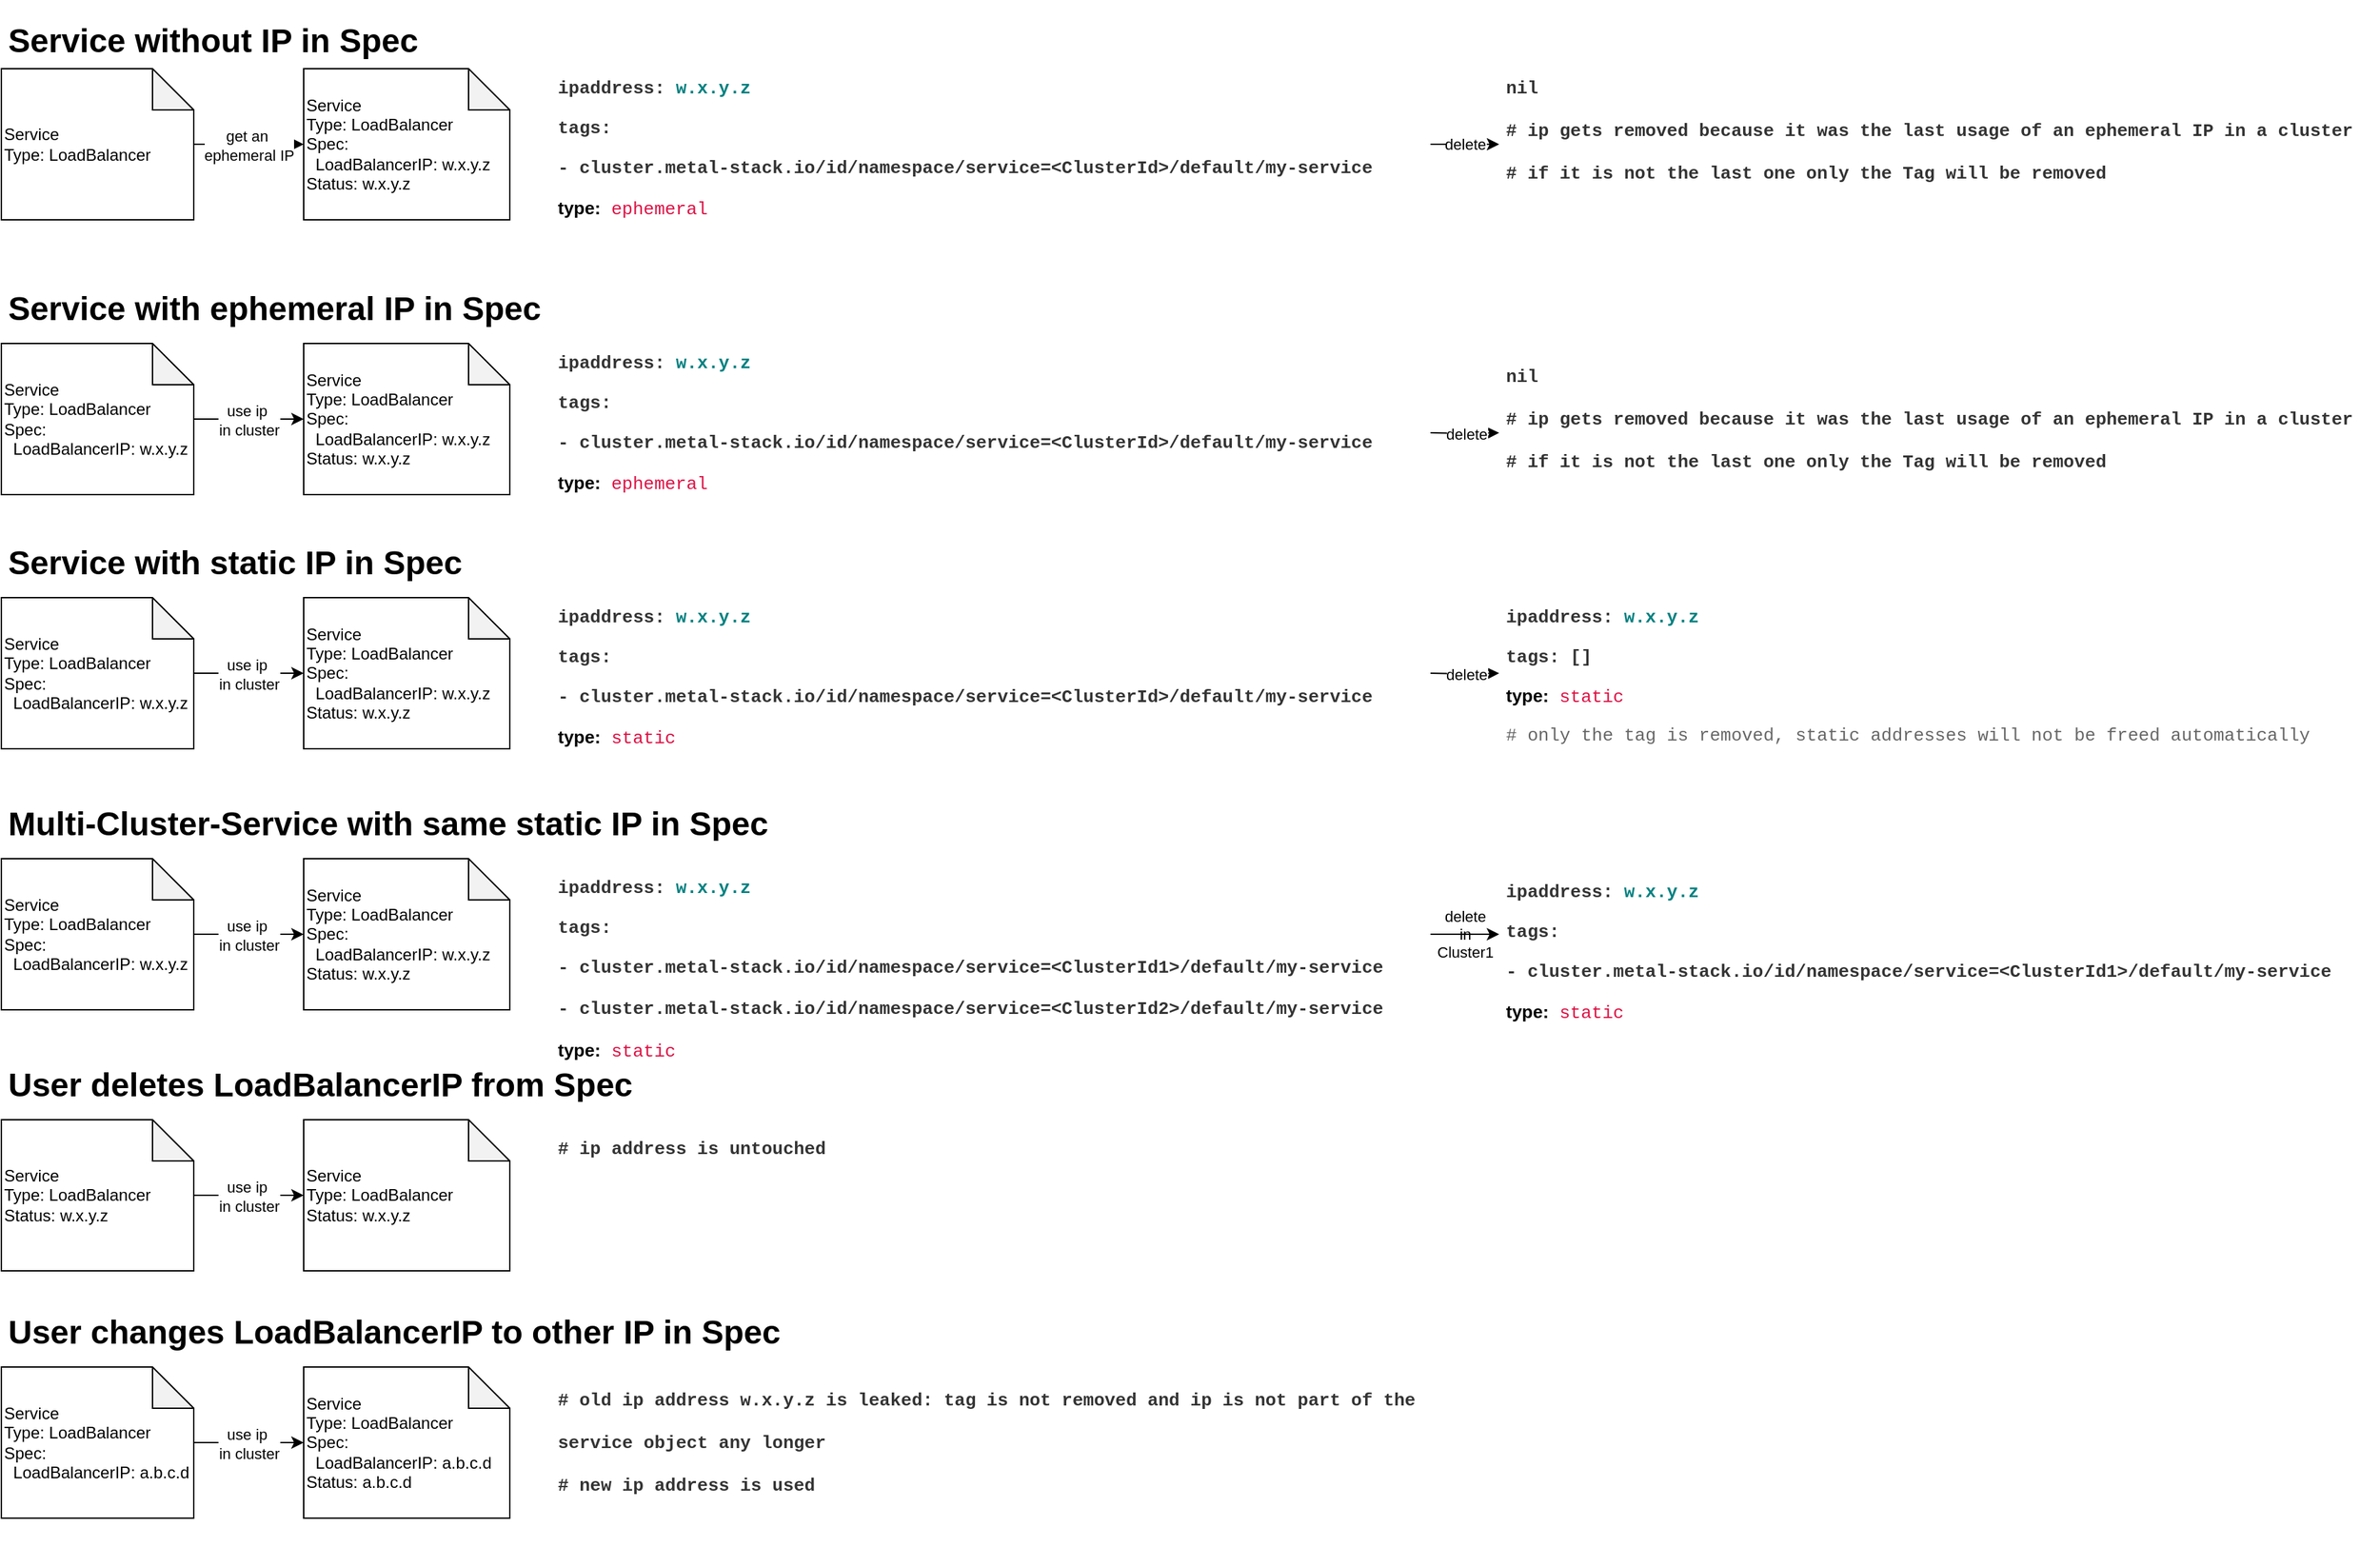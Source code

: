 <mxfile version="14.2.4" type="embed">
    <diagram id="bacc3Am51Fc0bg4kG6PM" name="Page-1">
        <mxGraphModel dx="1052" dy="771" grid="1" gridSize="10" guides="1" tooltips="1" connect="1" arrows="1" fold="1" page="1" pageScale="1" pageWidth="850" pageHeight="1100" math="0" shadow="0">
            <root>
                <mxCell id="0"/>
                <mxCell id="1" parent="0"/>
                <mxCell id="3" value="get an&amp;nbsp;&lt;br&gt;ephemeral IP" style="edgeStyle=orthogonalEdgeStyle;rounded=0;orthogonalLoop=1;jettySize=auto;html=1;" edge="1" parent="1" source="2">
                    <mxGeometry relative="1" as="geometry">
                        <mxPoint x="260" y="215" as="targetPoint"/>
                    </mxGeometry>
                </mxCell>
                <mxCell id="2" value="Service&lt;br&gt;Type: LoadBalancer&lt;br&gt;" style="shape=note;whiteSpace=wrap;html=1;backgroundOutline=1;darkOpacity=0.05;align=left;" vertex="1" parent="1">
                    <mxGeometry x="40" y="160" width="140" height="110" as="geometry"/>
                </mxCell>
                <mxCell id="4" value="Service&lt;br&gt;Type: LoadBalancer&lt;br&gt;Spec:&lt;br&gt;&amp;nbsp; LoadBalancerIP: w.x.y.z&lt;br&gt;Status: w.x.y.z" style="shape=note;whiteSpace=wrap;html=1;backgroundOutline=1;darkOpacity=0.05;align=left;" vertex="1" parent="1">
                    <mxGeometry x="260" y="160" width="150" height="110" as="geometry"/>
                </mxCell>
                <mxCell id="6" value="&lt;h1&gt;Service without IP in Spec&lt;/h1&gt;" style="text;html=1;strokeColor=none;fillColor=none;spacing=5;spacingTop=-20;whiteSpace=wrap;overflow=hidden;rounded=0;align=left;" vertex="1" parent="1">
                    <mxGeometry x="40" y="120" width="320" height="120" as="geometry"/>
                </mxCell>
                <mxCell id="20" value="delete" style="edgeStyle=orthogonalEdgeStyle;rounded=0;orthogonalLoop=1;jettySize=auto;html=1;" edge="1" parent="1" source="8" target="19">
                    <mxGeometry relative="1" as="geometry"/>
                </mxCell>
                <mxCell id="8" value="&lt;h1&gt;&lt;span class=&quot;hljs-attr&quot; style=&quot;box-sizing: border-box ; margin: 0px ; padding: 0px ; vertical-align: baseline ; border: 0px solid ; font-size: 13px ; color: rgb(51 , 51 , 51) ; font-family: &amp;#34;menlo&amp;#34; , &amp;#34;monaco&amp;#34; , &amp;#34;consolas&amp;#34; , &amp;#34;liberation mono&amp;#34; , &amp;#34;courier new&amp;#34; , monospace&quot;&gt;ipaddress:&lt;/span&gt;&lt;span style=&quot;color: rgb(51 , 51 , 51) ; font-family: &amp;#34;menlo&amp;#34; , &amp;#34;monaco&amp;#34; , &amp;#34;consolas&amp;#34; , &amp;#34;liberation mono&amp;#34; , &amp;#34;courier new&amp;#34; , monospace ; font-size: 13px&quot;&gt; &lt;/span&gt;&lt;span class=&quot;hljs-number&quot; style=&quot;box-sizing: border-box ; margin: 0px ; padding: 0px ; vertical-align: baseline ; border: 0px solid ; font-size: 13px ; color: teal ; font-family: &amp;#34;menlo&amp;#34; , &amp;#34;monaco&amp;#34; , &amp;#34;consolas&amp;#34; , &amp;#34;liberation mono&amp;#34; , &amp;#34;courier new&amp;#34; , monospace&quot;&gt;w.x.y.z&lt;/span&gt;&lt;span style=&quot;color: rgb(51 , 51 , 51) ; font-family: &amp;#34;menlo&amp;#34; , &amp;#34;monaco&amp;#34; , &amp;#34;consolas&amp;#34; , &amp;#34;liberation mono&amp;#34; , &amp;#34;courier new&amp;#34; , monospace ; font-size: 13px&quot;&gt;&lt;br&gt;&lt;/span&gt;&lt;span class=&quot;hljs-attr&quot; style=&quot;box-sizing: border-box ; margin: 0px ; padding: 0px ; vertical-align: baseline ; border: 0px solid ; font-size: 13px ; color: rgb(51 , 51 , 51) ; font-family: &amp;#34;menlo&amp;#34; , &amp;#34;monaco&amp;#34; , &amp;#34;consolas&amp;#34; , &amp;#34;liberation mono&amp;#34; , &amp;#34;courier new&amp;#34; , monospace&quot;&gt;tags:&lt;br&gt;-&amp;nbsp;&lt;/span&gt;&lt;font color=&quot;#333333&quot; face=&quot;menlo, monaco, consolas, liberation mono, courier new, monospace&quot;&gt;&lt;span style=&quot;font-size: 13px&quot;&gt;cluster.metal-stack.io/id/namespace/service=&amp;lt;ClusterId&amp;gt;/default/my-service&lt;br&gt;&lt;/span&gt;&lt;/font&gt;&lt;font style=&quot;font-size: 13px&quot;&gt;type:&lt;/font&gt;&lt;span style=&quot;font-weight: normal ; color: rgb(51 , 51 , 51) ; font-family: &amp;#34;menlo&amp;#34; , &amp;#34;monaco&amp;#34; , &amp;#34;consolas&amp;#34; , &amp;#34;liberation mono&amp;#34; , &amp;#34;courier new&amp;#34; , monospace ; font-size: 13px&quot;&gt; &lt;/span&gt;&lt;span class=&quot;hljs-string&quot; style=&quot;font-weight: normal ; box-sizing: border-box ; margin: 0px ; padding: 0px ; vertical-align: baseline ; border: 0px solid ; font-size: 13px ; color: rgb(221 , 17 , 68) ; font-family: &amp;#34;menlo&amp;#34; , &amp;#34;monaco&amp;#34; , &amp;#34;consolas&amp;#34; , &amp;#34;liberation mono&amp;#34; , &amp;#34;courier new&amp;#34; , monospace&quot;&gt;ephemeral&lt;/span&gt;&lt;font color=&quot;#333333&quot; face=&quot;menlo, monaco, consolas, liberation mono, courier new, monospace&quot;&gt;&lt;span style=&quot;font-size: 13px&quot;&gt;&lt;br&gt;&lt;/span&gt;&lt;/font&gt;&lt;/h1&gt;" style="text;html=1;spacing=5;spacingTop=-20;whiteSpace=wrap;overflow=hidden;rounded=0;align=left;labelBackgroundColor=#ffffff;labelBorderColor=none;" vertex="1" parent="1">
                    <mxGeometry x="440" y="150" width="640" height="130" as="geometry"/>
                </mxCell>
                <mxCell id="9" value="use ip&amp;nbsp;&lt;br&gt;in cluster" style="edgeStyle=orthogonalEdgeStyle;rounded=0;orthogonalLoop=1;jettySize=auto;html=1;" edge="1" parent="1" source="10">
                    <mxGeometry relative="1" as="geometry">
                        <mxPoint x="260" y="415" as="targetPoint"/>
                    </mxGeometry>
                </mxCell>
                <mxCell id="10" value="Service&lt;br&gt;Type: LoadBalancer&lt;br&gt;Spec:&lt;br&gt;&amp;nbsp; LoadBalancerIP: w.x.y.z" style="shape=note;whiteSpace=wrap;html=1;backgroundOutline=1;darkOpacity=0.05;align=left;" vertex="1" parent="1">
                    <mxGeometry x="40" y="360" width="140" height="110" as="geometry"/>
                </mxCell>
                <mxCell id="11" value="Service&lt;br&gt;Type: LoadBalancer&lt;br&gt;Spec:&lt;br&gt;&amp;nbsp; LoadBalancerIP: w.x.y.z&lt;br&gt;Status: w.x.y.z" style="shape=note;whiteSpace=wrap;html=1;backgroundOutline=1;darkOpacity=0.05;align=left;" vertex="1" parent="1">
                    <mxGeometry x="260" y="360" width="150" height="110" as="geometry"/>
                </mxCell>
                <mxCell id="12" value="&lt;h1&gt;Service with ephemeral IP in Spec&lt;/h1&gt;" style="text;html=1;strokeColor=none;fillColor=none;spacing=5;spacingTop=-20;whiteSpace=wrap;overflow=hidden;rounded=0;align=left;" vertex="1" parent="1">
                    <mxGeometry x="40" y="315" width="420" height="50" as="geometry"/>
                </mxCell>
                <mxCell id="13" value="&lt;h1&gt;&lt;span class=&quot;hljs-attr&quot; style=&quot;box-sizing: border-box ; margin: 0px ; padding: 0px ; vertical-align: baseline ; border: 0px solid ; font-size: 13px ; color: rgb(51 , 51 , 51) ; font-family: &amp;#34;menlo&amp;#34; , &amp;#34;monaco&amp;#34; , &amp;#34;consolas&amp;#34; , &amp;#34;liberation mono&amp;#34; , &amp;#34;courier new&amp;#34; , monospace&quot;&gt;ipaddress:&lt;/span&gt;&lt;span style=&quot;color: rgb(51 , 51 , 51) ; font-family: &amp;#34;menlo&amp;#34; , &amp;#34;monaco&amp;#34; , &amp;#34;consolas&amp;#34; , &amp;#34;liberation mono&amp;#34; , &amp;#34;courier new&amp;#34; , monospace ; font-size: 13px&quot;&gt; &lt;/span&gt;&lt;span class=&quot;hljs-number&quot; style=&quot;box-sizing: border-box ; margin: 0px ; padding: 0px ; vertical-align: baseline ; border: 0px solid ; font-size: 13px ; color: teal ; font-family: &amp;#34;menlo&amp;#34; , &amp;#34;monaco&amp;#34; , &amp;#34;consolas&amp;#34; , &amp;#34;liberation mono&amp;#34; , &amp;#34;courier new&amp;#34; , monospace&quot;&gt;w.x.y.z&lt;/span&gt;&lt;span style=&quot;color: rgb(51 , 51 , 51) ; font-family: &amp;#34;menlo&amp;#34; , &amp;#34;monaco&amp;#34; , &amp;#34;consolas&amp;#34; , &amp;#34;liberation mono&amp;#34; , &amp;#34;courier new&amp;#34; , monospace ; font-size: 13px&quot;&gt;&lt;br&gt;&lt;/span&gt;&lt;span class=&quot;hljs-attr&quot; style=&quot;box-sizing: border-box ; margin: 0px ; padding: 0px ; vertical-align: baseline ; border: 0px solid ; font-size: 13px ; color: rgb(51 , 51 , 51) ; font-family: &amp;#34;menlo&amp;#34; , &amp;#34;monaco&amp;#34; , &amp;#34;consolas&amp;#34; , &amp;#34;liberation mono&amp;#34; , &amp;#34;courier new&amp;#34; , monospace&quot;&gt;tags:&lt;br&gt;-&amp;nbsp;&lt;/span&gt;&lt;font color=&quot;#333333&quot; face=&quot;menlo, monaco, consolas, liberation mono, courier new, monospace&quot;&gt;&lt;span style=&quot;font-size: 13px&quot;&gt;cluster.metal-stack.io/id/namespace/service=&amp;lt;ClusterId&amp;gt;/default/my-service&lt;br&gt;&lt;/span&gt;&lt;/font&gt;&lt;font style=&quot;font-size: 13px&quot;&gt;type:&lt;/font&gt;&lt;span style=&quot;font-weight: normal ; color: rgb(51 , 51 , 51) ; font-family: &amp;#34;menlo&amp;#34; , &amp;#34;monaco&amp;#34; , &amp;#34;consolas&amp;#34; , &amp;#34;liberation mono&amp;#34; , &amp;#34;courier new&amp;#34; , monospace ; font-size: 13px&quot;&gt; &lt;/span&gt;&lt;span class=&quot;hljs-string&quot; style=&quot;font-weight: normal ; box-sizing: border-box ; margin: 0px ; padding: 0px ; vertical-align: baseline ; border: 0px solid ; font-size: 13px ; color: rgb(221 , 17 , 68) ; font-family: &amp;#34;menlo&amp;#34; , &amp;#34;monaco&amp;#34; , &amp;#34;consolas&amp;#34; , &amp;#34;liberation mono&amp;#34; , &amp;#34;courier new&amp;#34; , monospace&quot;&gt;ephemeral&lt;/span&gt;&lt;font color=&quot;#333333&quot; face=&quot;menlo, monaco, consolas, liberation mono, courier new, monospace&quot;&gt;&lt;span style=&quot;font-size: 13px&quot;&gt;&lt;br&gt;&lt;/span&gt;&lt;/font&gt;&lt;/h1&gt;" style="text;html=1;spacing=5;spacingTop=-20;whiteSpace=wrap;overflow=hidden;rounded=0;align=left;labelBackgroundColor=#ffffff;" vertex="1" parent="1">
                    <mxGeometry x="440" y="350" width="640" height="130" as="geometry"/>
                </mxCell>
                <mxCell id="14" value="use ip&amp;nbsp;&lt;br&gt;in cluster" style="edgeStyle=orthogonalEdgeStyle;rounded=0;orthogonalLoop=1;jettySize=auto;html=1;" edge="1" parent="1" source="15">
                    <mxGeometry relative="1" as="geometry">
                        <mxPoint x="260" y="600" as="targetPoint"/>
                    </mxGeometry>
                </mxCell>
                <mxCell id="15" value="Service&lt;br&gt;Type: LoadBalancer&lt;br&gt;Spec:&lt;br&gt;&amp;nbsp; LoadBalancerIP: w.x.y.z" style="shape=note;whiteSpace=wrap;html=1;backgroundOutline=1;darkOpacity=0.05;align=left;" vertex="1" parent="1">
                    <mxGeometry x="40" y="545" width="140" height="110" as="geometry"/>
                </mxCell>
                <mxCell id="16" value="Service&lt;br&gt;Type: LoadBalancer&lt;br&gt;Spec:&lt;br&gt;&amp;nbsp; LoadBalancerIP: w.x.y.z&lt;br&gt;Status: w.x.y.z" style="shape=note;whiteSpace=wrap;html=1;backgroundOutline=1;darkOpacity=0.05;align=left;" vertex="1" parent="1">
                    <mxGeometry x="260" y="545" width="150" height="110" as="geometry"/>
                </mxCell>
                <mxCell id="17" value="&lt;h1&gt;Service with static IP in Spec&lt;/h1&gt;" style="text;html=1;strokeColor=none;fillColor=none;spacing=5;spacingTop=-20;whiteSpace=wrap;overflow=hidden;rounded=0;align=left;" vertex="1" parent="1">
                    <mxGeometry x="40" y="500" width="420" height="50" as="geometry"/>
                </mxCell>
                <mxCell id="18" value="&lt;h1&gt;&lt;span class=&quot;hljs-attr&quot; style=&quot;box-sizing: border-box ; margin: 0px ; padding: 0px ; vertical-align: baseline ; border: 0px solid ; font-size: 13px ; color: rgb(51 , 51 , 51) ; font-family: &amp;#34;menlo&amp;#34; , &amp;#34;monaco&amp;#34; , &amp;#34;consolas&amp;#34; , &amp;#34;liberation mono&amp;#34; , &amp;#34;courier new&amp;#34; , monospace&quot;&gt;ipaddress:&lt;/span&gt;&lt;span style=&quot;color: rgb(51 , 51 , 51) ; font-family: &amp;#34;menlo&amp;#34; , &amp;#34;monaco&amp;#34; , &amp;#34;consolas&amp;#34; , &amp;#34;liberation mono&amp;#34; , &amp;#34;courier new&amp;#34; , monospace ; font-size: 13px&quot;&gt;&amp;nbsp;&lt;/span&gt;&lt;span style=&quot;font-family: &amp;#34;menlo&amp;#34; , &amp;#34;monaco&amp;#34; , &amp;#34;consolas&amp;#34; , &amp;#34;liberation mono&amp;#34; , &amp;#34;courier new&amp;#34; , monospace ; font-size: 13px&quot;&gt;&lt;font color=&quot;#008080&quot;&gt;w.x.y.z&lt;/font&gt;&lt;/span&gt;&lt;span style=&quot;color: rgb(51 , 51 , 51) ; font-family: &amp;#34;menlo&amp;#34; , &amp;#34;monaco&amp;#34; , &amp;#34;consolas&amp;#34; , &amp;#34;liberation mono&amp;#34; , &amp;#34;courier new&amp;#34; , monospace ; font-size: 13px&quot;&gt;&lt;br&gt;&lt;/span&gt;&lt;span class=&quot;hljs-attr&quot; style=&quot;box-sizing: border-box ; margin: 0px ; padding: 0px ; vertical-align: baseline ; border: 0px solid ; font-size: 13px ; color: rgb(51 , 51 , 51) ; font-family: &amp;#34;menlo&amp;#34; , &amp;#34;monaco&amp;#34; , &amp;#34;consolas&amp;#34; , &amp;#34;liberation mono&amp;#34; , &amp;#34;courier new&amp;#34; , monospace&quot;&gt;tags:&lt;br&gt;-&amp;nbsp;&lt;/span&gt;&lt;font color=&quot;#333333&quot; face=&quot;menlo, monaco, consolas, liberation mono, courier new, monospace&quot;&gt;&lt;span style=&quot;font-size: 13px&quot;&gt;cluster.metal-stack.io/id/namespace/service=&amp;lt;ClusterId&amp;gt;/default/my-service&lt;br&gt;&lt;/span&gt;&lt;/font&gt;&lt;font style=&quot;font-size: 13px&quot;&gt;type:&lt;/font&gt;&lt;span style=&quot;font-weight: normal ; color: rgb(51 , 51 , 51) ; font-family: &amp;#34;menlo&amp;#34; , &amp;#34;monaco&amp;#34; , &amp;#34;consolas&amp;#34; , &amp;#34;liberation mono&amp;#34; , &amp;#34;courier new&amp;#34; , monospace ; font-size: 13px&quot;&gt; &lt;/span&gt;&lt;span class=&quot;hljs-string&quot; style=&quot;font-weight: normal ; box-sizing: border-box ; margin: 0px ; padding: 0px ; vertical-align: baseline ; border: 0px solid ; font-size: 13px ; color: rgb(221 , 17 , 68) ; font-family: &amp;#34;menlo&amp;#34; , &amp;#34;monaco&amp;#34; , &amp;#34;consolas&amp;#34; , &amp;#34;liberation mono&amp;#34; , &amp;#34;courier new&amp;#34; , monospace&quot;&gt;static&lt;/span&gt;&lt;font color=&quot;#333333&quot; face=&quot;menlo, monaco, consolas, liberation mono, courier new, monospace&quot;&gt;&lt;span style=&quot;font-size: 13px&quot;&gt;&lt;br&gt;&lt;/span&gt;&lt;/font&gt;&lt;/h1&gt;" style="text;html=1;spacing=5;spacingTop=-20;whiteSpace=wrap;overflow=hidden;rounded=0;align=left;labelBackgroundColor=#ffffff;" vertex="1" parent="1">
                    <mxGeometry x="440" y="535" width="640" height="130" as="geometry"/>
                </mxCell>
                <mxCell id="19" value="&lt;h1&gt;&lt;font color=&quot;#333333&quot; face=&quot;menlo, monaco, consolas, liberation mono, courier new, monospace&quot;&gt;&lt;span style=&quot;font-size: 13px&quot;&gt;nil&lt;br&gt;# ip gets removed because it was the last usage of an ephemeral IP in a cluster&amp;nbsp;&lt;br&gt;# if it is not the last one only the Tag will be removed&lt;/span&gt;&lt;/font&gt;&lt;/h1&gt;" style="text;html=1;spacing=5;spacingTop=-20;whiteSpace=wrap;overflow=hidden;rounded=0;align=left;labelBackgroundColor=#ffffff;" vertex="1" parent="1">
                    <mxGeometry x="1130" y="150" width="640" height="130" as="geometry"/>
                </mxCell>
                <mxCell id="21" value="delete" style="edgeStyle=orthogonalEdgeStyle;rounded=0;orthogonalLoop=1;jettySize=auto;html=1;" edge="1" parent="1" target="22">
                    <mxGeometry relative="1" as="geometry">
                        <mxPoint x="1080" y="425" as="sourcePoint"/>
                    </mxGeometry>
                </mxCell>
                <mxCell id="22" value="&lt;h1&gt;&lt;font color=&quot;#333333&quot; face=&quot;menlo, monaco, consolas, liberation mono, courier new, monospace&quot;&gt;&lt;span style=&quot;font-size: 13px&quot;&gt;nil&lt;br&gt;# ip gets removed because it was the last usage of an ephemeral IP in a cluster&amp;nbsp;&lt;br&gt;# if it is not the last one only the Tag will be removed&lt;/span&gt;&lt;/font&gt;&lt;/h1&gt;" style="text;html=1;spacing=5;spacingTop=-20;whiteSpace=wrap;overflow=hidden;rounded=0;align=left;labelBackgroundColor=#ffffff;" vertex="1" parent="1">
                    <mxGeometry x="1130" y="360" width="640" height="130" as="geometry"/>
                </mxCell>
                <mxCell id="23" value="delete" style="edgeStyle=orthogonalEdgeStyle;rounded=0;orthogonalLoop=1;jettySize=auto;html=1;" edge="1" parent="1" target="24">
                    <mxGeometry relative="1" as="geometry">
                        <mxPoint x="1080" y="600" as="sourcePoint"/>
                    </mxGeometry>
                </mxCell>
                <mxCell id="24" value="&lt;h1&gt;&lt;span class=&quot;hljs-attr&quot; style=&quot;box-sizing: border-box ; margin: 0px ; padding: 0px ; vertical-align: baseline ; border: 0px solid ; font-size: 13px ; color: rgb(51 , 51 , 51) ; font-family: &amp;#34;menlo&amp;#34; , &amp;#34;monaco&amp;#34; , &amp;#34;consolas&amp;#34; , &amp;#34;liberation mono&amp;#34; , &amp;#34;courier new&amp;#34; , monospace&quot;&gt;ipaddress:&lt;/span&gt;&lt;span style=&quot;color: rgb(51 , 51 , 51) ; font-family: &amp;#34;menlo&amp;#34; , &amp;#34;monaco&amp;#34; , &amp;#34;consolas&amp;#34; , &amp;#34;liberation mono&amp;#34; , &amp;#34;courier new&amp;#34; , monospace ; font-size: 13px&quot;&gt;&amp;nbsp;&lt;/span&gt;&lt;span class=&quot;hljs-number&quot; style=&quot;box-sizing: border-box ; margin: 0px ; padding: 0px ; vertical-align: baseline ; border: 0px solid ; font-size: 13px ; color: teal ; font-family: &amp;#34;menlo&amp;#34; , &amp;#34;monaco&amp;#34; , &amp;#34;consolas&amp;#34; , &amp;#34;liberation mono&amp;#34; , &amp;#34;courier new&amp;#34; , monospace&quot;&gt;w.x.y.z&lt;/span&gt;&lt;span style=&quot;color: rgb(51 , 51 , 51) ; font-family: &amp;#34;menlo&amp;#34; , &amp;#34;monaco&amp;#34; , &amp;#34;consolas&amp;#34; , &amp;#34;liberation mono&amp;#34; , &amp;#34;courier new&amp;#34; , monospace ; font-size: 13px&quot;&gt;&lt;br&gt;&lt;/span&gt;&lt;span class=&quot;hljs-attr&quot; style=&quot;box-sizing: border-box ; margin: 0px ; padding: 0px ; vertical-align: baseline ; border: 0px solid ; font-size: 13px ; color: rgb(51 , 51 , 51) ; font-family: &amp;#34;menlo&amp;#34; , &amp;#34;monaco&amp;#34; , &amp;#34;consolas&amp;#34; , &amp;#34;liberation mono&amp;#34; , &amp;#34;courier new&amp;#34; , monospace&quot;&gt;tags: []&lt;br&gt;&lt;/span&gt;&lt;font style=&quot;font-size: 13px&quot;&gt;type:&lt;/font&gt;&lt;span style=&quot;font-weight: normal ; color: rgb(51 , 51 , 51) ; font-family: &amp;#34;menlo&amp;#34; , &amp;#34;monaco&amp;#34; , &amp;#34;consolas&amp;#34; , &amp;#34;liberation mono&amp;#34; , &amp;#34;courier new&amp;#34; , monospace ; font-size: 13px&quot;&gt;&amp;nbsp;&lt;/span&gt;&lt;span class=&quot;hljs-string&quot; style=&quot;font-weight: normal ; box-sizing: border-box ; margin: 0px ; padding: 0px ; vertical-align: baseline ; border: 0px solid ; font-size: 13px ; font-family: &amp;#34;menlo&amp;#34; , &amp;#34;monaco&amp;#34; , &amp;#34;consolas&amp;#34; , &amp;#34;liberation mono&amp;#34; , &amp;#34;courier new&amp;#34; , monospace&quot;&gt;&lt;font color=&quot;#dd1144&quot;&gt;static&lt;/font&gt;&lt;br&gt;&lt;font color=&quot;#666666&quot;&gt;# only the tag is removed, static addresses will not be freed automatically&lt;/font&gt;&lt;/span&gt;&lt;/h1&gt;" style="text;html=1;spacing=5;spacingTop=-20;whiteSpace=wrap;overflow=hidden;rounded=0;align=left;labelBackgroundColor=#ffffff;" vertex="1" parent="1">
                    <mxGeometry x="1130" y="535" width="640" height="130" as="geometry"/>
                </mxCell>
                <mxCell id="25" value="use ip&amp;nbsp;&lt;br&gt;in cluster" style="edgeStyle=orthogonalEdgeStyle;rounded=0;orthogonalLoop=1;jettySize=auto;html=1;" edge="1" parent="1" source="26">
                    <mxGeometry relative="1" as="geometry">
                        <mxPoint x="260" y="790" as="targetPoint"/>
                    </mxGeometry>
                </mxCell>
                <mxCell id="26" value="Service&lt;br&gt;Type: LoadBalancer&lt;br&gt;Spec:&lt;br&gt;&amp;nbsp; LoadBalancerIP: w.x.y.z" style="shape=note;whiteSpace=wrap;html=1;backgroundOutline=1;darkOpacity=0.05;align=left;" vertex="1" parent="1">
                    <mxGeometry x="40" y="735" width="140" height="110" as="geometry"/>
                </mxCell>
                <mxCell id="27" value="Service&lt;br&gt;Type: LoadBalancer&lt;br&gt;Spec:&lt;br&gt;&amp;nbsp; LoadBalancerIP: w.x.y.z&lt;br&gt;Status: w.x.y.z" style="shape=note;whiteSpace=wrap;html=1;backgroundOutline=1;darkOpacity=0.05;align=left;" vertex="1" parent="1">
                    <mxGeometry x="260" y="735" width="150" height="110" as="geometry"/>
                </mxCell>
                <mxCell id="28" value="&lt;h1&gt;Multi-Cluster-Service with same static IP in Spec&lt;/h1&gt;" style="text;html=1;strokeColor=none;fillColor=none;spacing=5;spacingTop=-20;whiteSpace=wrap;overflow=hidden;rounded=0;align=left;" vertex="1" parent="1">
                    <mxGeometry x="40" y="690" width="590" height="50" as="geometry"/>
                </mxCell>
                <mxCell id="29" value="&lt;h1&gt;&lt;span class=&quot;hljs-attr&quot; style=&quot;box-sizing: border-box ; margin: 0px ; padding: 0px ; vertical-align: baseline ; border: 0px solid ; font-size: 13px ; color: rgb(51 , 51 , 51) ; font-family: &amp;#34;menlo&amp;#34; , &amp;#34;monaco&amp;#34; , &amp;#34;consolas&amp;#34; , &amp;#34;liberation mono&amp;#34; , &amp;#34;courier new&amp;#34; , monospace&quot;&gt;ipaddress:&lt;/span&gt;&lt;span style=&quot;color: rgb(51 , 51 , 51) ; font-family: &amp;#34;menlo&amp;#34; , &amp;#34;monaco&amp;#34; , &amp;#34;consolas&amp;#34; , &amp;#34;liberation mono&amp;#34; , &amp;#34;courier new&amp;#34; , monospace ; font-size: 13px&quot;&gt; &lt;/span&gt;&lt;span class=&quot;hljs-number&quot; style=&quot;box-sizing: border-box ; margin: 0px ; padding: 0px ; vertical-align: baseline ; border: 0px solid ; font-size: 13px ; color: teal ; font-family: &amp;#34;menlo&amp;#34; , &amp;#34;monaco&amp;#34; , &amp;#34;consolas&amp;#34; , &amp;#34;liberation mono&amp;#34; , &amp;#34;courier new&amp;#34; , monospace&quot;&gt;w.x.y.z&lt;/span&gt;&lt;span style=&quot;color: rgb(51 , 51 , 51) ; font-family: &amp;#34;menlo&amp;#34; , &amp;#34;monaco&amp;#34; , &amp;#34;consolas&amp;#34; , &amp;#34;liberation mono&amp;#34; , &amp;#34;courier new&amp;#34; , monospace ; font-size: 13px&quot;&gt;&lt;br&gt;&lt;/span&gt;&lt;span class=&quot;hljs-attr&quot; style=&quot;box-sizing: border-box ; margin: 0px ; padding: 0px ; vertical-align: baseline ; border: 0px solid ; font-size: 13px ; color: rgb(51 , 51 , 51) ; font-family: &amp;#34;menlo&amp;#34; , &amp;#34;monaco&amp;#34; , &amp;#34;consolas&amp;#34; , &amp;#34;liberation mono&amp;#34; , &amp;#34;courier new&amp;#34; , monospace&quot;&gt;tags:&lt;br&gt;-&amp;nbsp;&lt;/span&gt;&lt;font face=&quot;menlo, monaco, consolas, liberation mono, courier new, monospace&quot; color=&quot;#333333&quot;&gt;&lt;span style=&quot;font-size: 13px&quot;&gt;cluster.metal-stack.io/id/namespace/service=&amp;lt;ClusterId1&amp;gt;/default/my-service&lt;br&gt;-&amp;nbsp;&lt;/span&gt;&lt;/font&gt;&lt;font color=&quot;#333333&quot; face=&quot;menlo, monaco, consolas, liberation mono, courier new, monospace&quot; style=&quot;font-size: 12px&quot;&gt;&lt;span style=&quot;font-size: 13px&quot;&gt;cluster.metal-stack.io/id/namespace/service=&amp;lt;ClusterId2&amp;gt;/default/my-service&lt;br&gt;&lt;/span&gt;&lt;/font&gt;&lt;font style=&quot;font-size: 13px&quot;&gt;type:&lt;/font&gt;&lt;span style=&quot;font-weight: normal ; color: rgb(51 , 51 , 51) ; font-family: &amp;#34;menlo&amp;#34; , &amp;#34;monaco&amp;#34; , &amp;#34;consolas&amp;#34; , &amp;#34;liberation mono&amp;#34; , &amp;#34;courier new&amp;#34; , monospace ; font-size: 13px&quot;&gt; &lt;/span&gt;&lt;span class=&quot;hljs-string&quot; style=&quot;font-weight: normal ; box-sizing: border-box ; margin: 0px ; padding: 0px ; vertical-align: baseline ; border: 0px solid ; font-size: 13px ; color: rgb(221 , 17 , 68) ; font-family: &amp;#34;menlo&amp;#34; , &amp;#34;monaco&amp;#34; , &amp;#34;consolas&amp;#34; , &amp;#34;liberation mono&amp;#34; , &amp;#34;courier new&amp;#34; , monospace&quot;&gt;static&lt;/span&gt;&lt;font color=&quot;#333333&quot; face=&quot;menlo, monaco, consolas, liberation mono, courier new, monospace&quot; style=&quot;font-size: 12px&quot;&gt;&lt;span style=&quot;font-size: 13px&quot;&gt;&lt;br&gt;&lt;/span&gt;&lt;/font&gt;&lt;/h1&gt;" style="text;html=1;spacing=5;spacingTop=-20;whiteSpace=wrap;overflow=hidden;rounded=0;align=left;labelBackgroundColor=#ffffff;" vertex="1" parent="1">
                    <mxGeometry x="440" y="732" width="640" height="168" as="geometry"/>
                </mxCell>
                <mxCell id="30" value="delete&lt;br&gt;in&lt;br&gt;Cluster1" style="edgeStyle=orthogonalEdgeStyle;rounded=0;orthogonalLoop=1;jettySize=auto;html=1;labelBackgroundColor=none;" edge="1" parent="1">
                    <mxGeometry relative="1" as="geometry">
                        <mxPoint x="1080" y="790" as="sourcePoint"/>
                        <mxPoint x="1130" y="790" as="targetPoint"/>
                    </mxGeometry>
                </mxCell>
                <mxCell id="31" value="&lt;h1&gt;&lt;span class=&quot;hljs-attr&quot; style=&quot;box-sizing: border-box ; margin: 0px ; padding: 0px ; vertical-align: baseline ; border: 0px solid ; font-size: 13px ; color: rgb(51 , 51 , 51) ; font-family: &amp;#34;menlo&amp;#34; , &amp;#34;monaco&amp;#34; , &amp;#34;consolas&amp;#34; , &amp;#34;liberation mono&amp;#34; , &amp;#34;courier new&amp;#34; , monospace&quot;&gt;ipaddress:&lt;/span&gt;&lt;span style=&quot;color: rgb(51 , 51 , 51) ; font-family: &amp;#34;menlo&amp;#34; , &amp;#34;monaco&amp;#34; , &amp;#34;consolas&amp;#34; , &amp;#34;liberation mono&amp;#34; , &amp;#34;courier new&amp;#34; , monospace ; font-size: 13px&quot;&gt;&amp;nbsp;&lt;/span&gt;&lt;span style=&quot;font-family: &amp;#34;menlo&amp;#34; , &amp;#34;monaco&amp;#34; , &amp;#34;consolas&amp;#34; , &amp;#34;liberation mono&amp;#34; , &amp;#34;courier new&amp;#34; , monospace ; font-size: 13px&quot;&gt;&lt;font color=&quot;#008080&quot;&gt;w.x.y.z&lt;/font&gt;&lt;/span&gt;&lt;span style=&quot;color: rgb(51 , 51 , 51) ; font-family: &amp;#34;menlo&amp;#34; , &amp;#34;monaco&amp;#34; , &amp;#34;consolas&amp;#34; , &amp;#34;liberation mono&amp;#34; , &amp;#34;courier new&amp;#34; , monospace ; font-size: 13px&quot;&gt;&lt;br&gt;&lt;/span&gt;&lt;span class=&quot;hljs-attr&quot; style=&quot;box-sizing: border-box ; margin: 0px ; padding: 0px ; vertical-align: baseline ; border: 0px solid ; font-size: 13px ; color: rgb(51 , 51 , 51) ; font-family: &amp;#34;menlo&amp;#34; , &amp;#34;monaco&amp;#34; , &amp;#34;consolas&amp;#34; , &amp;#34;liberation mono&amp;#34; , &amp;#34;courier new&amp;#34; , monospace&quot;&gt;tags:&lt;br&gt;-&amp;nbsp;&lt;/span&gt;&lt;font color=&quot;#333333&quot; face=&quot;menlo, monaco, consolas, liberation mono, courier new, monospace&quot;&gt;&lt;span style=&quot;font-size: 13px&quot;&gt;cluster.metal-stack.io/id/namespace/service=&amp;lt;ClusterId1&amp;gt;/default/my-service&lt;br&gt;&lt;/span&gt;&lt;/font&gt;&lt;font style=&quot;font-size: 13px&quot;&gt;type:&lt;/font&gt;&lt;span style=&quot;font-weight: normal ; color: rgb(51 , 51 , 51) ; font-family: &amp;#34;menlo&amp;#34; , &amp;#34;monaco&amp;#34; , &amp;#34;consolas&amp;#34; , &amp;#34;liberation mono&amp;#34; , &amp;#34;courier new&amp;#34; , monospace ; font-size: 13px&quot;&gt; &lt;/span&gt;&lt;span class=&quot;hljs-string&quot; style=&quot;font-weight: normal ; box-sizing: border-box ; margin: 0px ; padding: 0px ; vertical-align: baseline ; border: 0px solid ; font-size: 13px ; color: rgb(221 , 17 , 68) ; font-family: &amp;#34;menlo&amp;#34; , &amp;#34;monaco&amp;#34; , &amp;#34;consolas&amp;#34; , &amp;#34;liberation mono&amp;#34; , &amp;#34;courier new&amp;#34; , monospace&quot;&gt;static&lt;/span&gt;&lt;font color=&quot;#333333&quot; face=&quot;menlo, monaco, consolas, liberation mono, courier new, monospace&quot;&gt;&lt;span style=&quot;font-size: 13px&quot;&gt;&lt;br&gt;&lt;/span&gt;&lt;/font&gt;&lt;/h1&gt;" style="text;html=1;spacing=5;spacingTop=-20;whiteSpace=wrap;overflow=hidden;rounded=0;align=left;labelBackgroundColor=#ffffff;" vertex="1" parent="1">
                    <mxGeometry x="1130" y="735" width="640" height="130" as="geometry"/>
                </mxCell>
                <mxCell id="32" value="use ip&amp;nbsp;&lt;br&gt;in cluster" style="edgeStyle=orthogonalEdgeStyle;rounded=0;orthogonalLoop=1;jettySize=auto;html=1;" edge="1" parent="1" source="33">
                    <mxGeometry relative="1" as="geometry">
                        <mxPoint x="260" y="980" as="targetPoint"/>
                    </mxGeometry>
                </mxCell>
                <mxCell id="33" value="Service&lt;br&gt;Type: LoadBalancer&lt;br&gt;Status: w.x.y.z" style="shape=note;whiteSpace=wrap;html=1;backgroundOutline=1;darkOpacity=0.05;align=left;" vertex="1" parent="1">
                    <mxGeometry x="40" y="925" width="140" height="110" as="geometry"/>
                </mxCell>
                <mxCell id="34" value="Service&lt;br&gt;Type: LoadBalancer&lt;br&gt;Status: w.x.y.z" style="shape=note;whiteSpace=wrap;html=1;backgroundOutline=1;darkOpacity=0.05;align=left;" vertex="1" parent="1">
                    <mxGeometry x="260" y="925" width="150" height="110" as="geometry"/>
                </mxCell>
                <mxCell id="35" value="&lt;h1&gt;User deletes LoadBalancerIP from Spec&lt;/h1&gt;" style="text;html=1;strokeColor=none;fillColor=none;spacing=5;spacingTop=-20;whiteSpace=wrap;overflow=hidden;rounded=0;align=left;" vertex="1" parent="1">
                    <mxGeometry x="40" y="880" width="590" height="50" as="geometry"/>
                </mxCell>
                <mxCell id="36" value="&lt;h1&gt;&lt;font color=&quot;#333333&quot; face=&quot;menlo, monaco, consolas, liberation mono, courier new, monospace&quot;&gt;&lt;span style=&quot;font-size: 13px&quot;&gt;# ip address is untouched&lt;/span&gt;&lt;/font&gt;&lt;/h1&gt;" style="text;html=1;strokeColor=none;fillColor=none;spacing=5;spacingTop=-20;whiteSpace=wrap;overflow=hidden;rounded=0;align=left;labelBackgroundColor=#ffffff;" vertex="1" parent="1">
                    <mxGeometry x="440" y="922" width="640" height="130" as="geometry"/>
                </mxCell>
                <mxCell id="39" value="use ip&amp;nbsp;&lt;br&gt;in cluster" style="edgeStyle=orthogonalEdgeStyle;rounded=0;orthogonalLoop=1;jettySize=auto;html=1;" edge="1" parent="1" source="40">
                    <mxGeometry relative="1" as="geometry">
                        <mxPoint x="260" y="1160" as="targetPoint"/>
                    </mxGeometry>
                </mxCell>
                <mxCell id="40" value="Service&lt;br&gt;Type: LoadBalancer&lt;br&gt;Spec:&lt;br&gt;&amp;nbsp; LoadBalancerIP: a.b.c.d" style="shape=note;whiteSpace=wrap;html=1;backgroundOutline=1;darkOpacity=0.05;align=left;" vertex="1" parent="1">
                    <mxGeometry x="40" y="1105" width="140" height="110" as="geometry"/>
                </mxCell>
                <mxCell id="41" value="Service&lt;br&gt;Type: LoadBalancer&lt;br&gt;Spec:&lt;br&gt;&amp;nbsp; LoadBalancerIP: a.b.c.d&lt;br&gt;Status: a.b.c.d" style="shape=note;whiteSpace=wrap;html=1;backgroundOutline=1;darkOpacity=0.05;align=left;" vertex="1" parent="1">
                    <mxGeometry x="260" y="1105" width="150" height="110" as="geometry"/>
                </mxCell>
                <mxCell id="42" value="&lt;h1&gt;User changes LoadBalancerIP to other IP in Spec&lt;/h1&gt;" style="text;html=1;strokeColor=none;fillColor=none;spacing=5;spacingTop=-20;whiteSpace=wrap;overflow=hidden;rounded=0;align=left;" vertex="1" parent="1">
                    <mxGeometry x="40" y="1060" width="590" height="50" as="geometry"/>
                </mxCell>
                <mxCell id="43" value="&lt;h1&gt;&lt;font color=&quot;#333333&quot; face=&quot;menlo, monaco, consolas, liberation mono, courier new, monospace&quot;&gt;&lt;span style=&quot;font-size: 13px&quot;&gt;# old ip address w.x.y.z is leaked: tag is not removed and ip is not part of the service object any longer&lt;br&gt;# new ip address is used&lt;/span&gt;&lt;/font&gt;&lt;/h1&gt;" style="text;html=1;strokeColor=none;fillColor=none;spacing=5;spacingTop=-20;whiteSpace=wrap;overflow=hidden;rounded=0;align=left;labelBackgroundColor=#ffffff;" vertex="1" parent="1">
                    <mxGeometry x="440" y="1105" width="640" height="130" as="geometry"/>
                </mxCell>
            </root>
        </mxGraphModel>
    </diagram>
</mxfile>